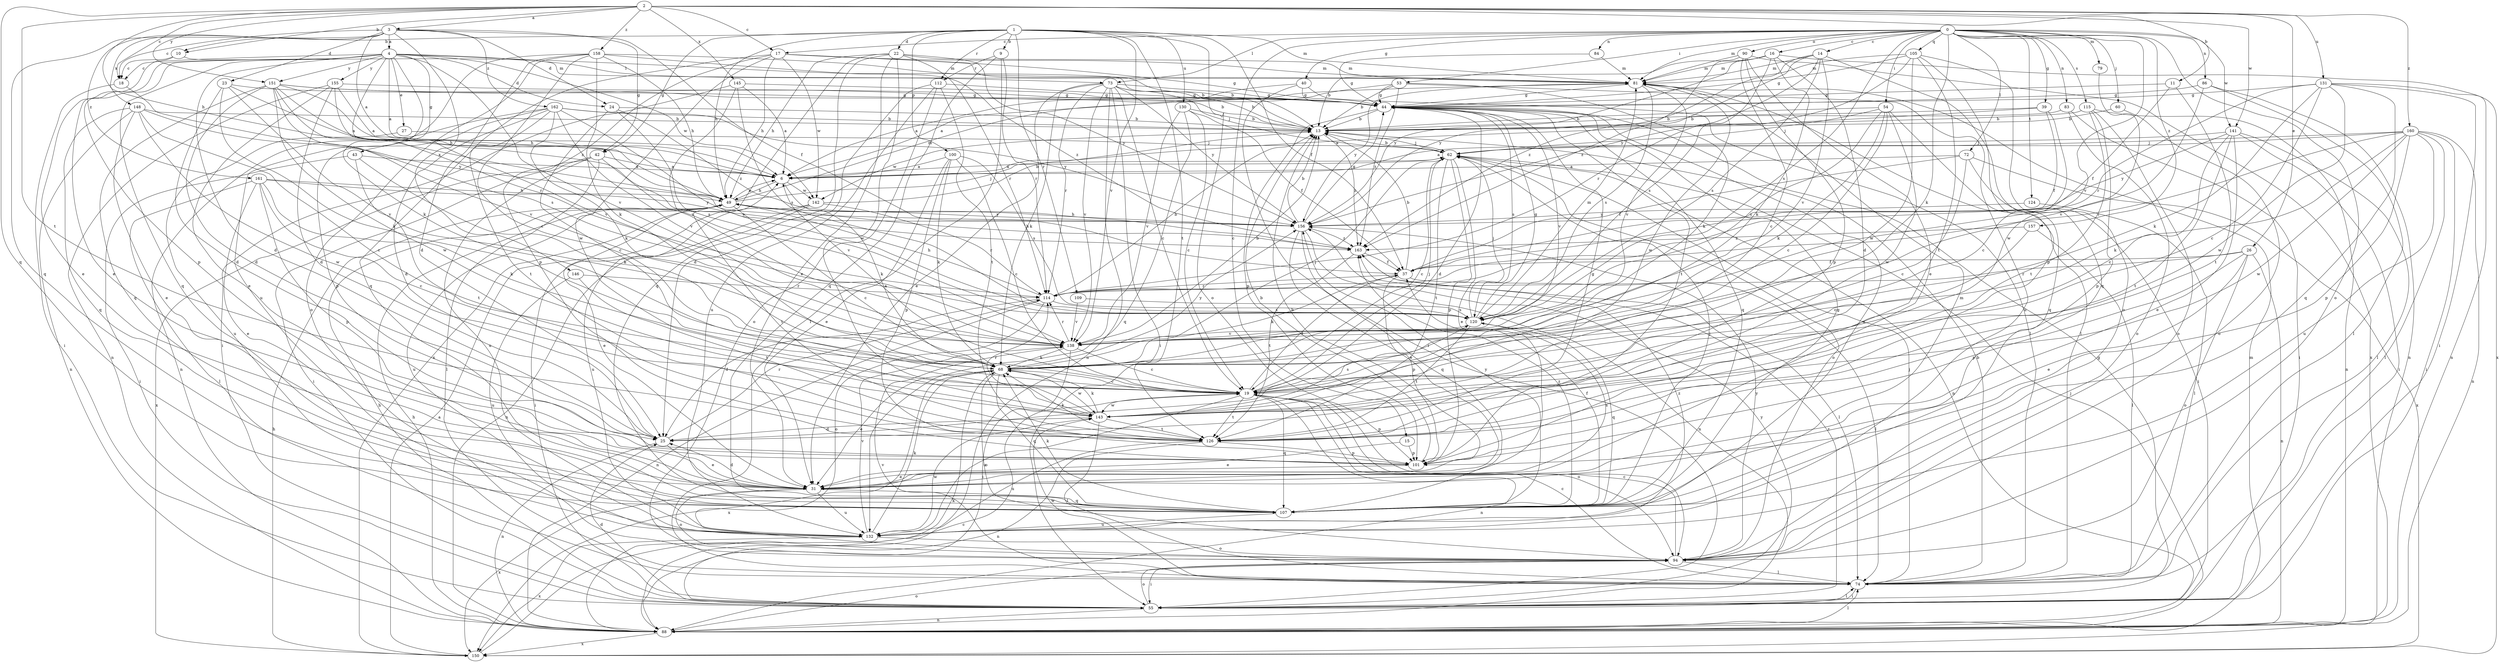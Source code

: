 strict digraph  {
0;
1;
2;
3;
4;
6;
9;
10;
11;
13;
14;
15;
16;
17;
18;
19;
22;
23;
24;
25;
26;
27;
31;
37;
39;
40;
42;
43;
44;
49;
53;
54;
55;
60;
62;
68;
72;
73;
74;
79;
81;
83;
84;
86;
88;
90;
94;
100;
101;
105;
107;
109;
112;
114;
115;
120;
124;
126;
130;
131;
132;
138;
141;
142;
143;
145;
146;
148;
150;
151;
155;
156;
157;
158;
160;
161;
162;
163;
0 -> 14  [label=c];
0 -> 15  [label=c];
0 -> 16  [label=c];
0 -> 17  [label=c];
0 -> 39  [label=g];
0 -> 40  [label=g];
0 -> 53  [label=i];
0 -> 54  [label=i];
0 -> 60  [label=j];
0 -> 68  [label=k];
0 -> 72  [label=l];
0 -> 73  [label=l];
0 -> 79  [label=m];
0 -> 81  [label=m];
0 -> 83  [label=n];
0 -> 84  [label=n];
0 -> 86  [label=n];
0 -> 90  [label=o];
0 -> 94  [label=o];
0 -> 105  [label=q];
0 -> 115  [label=s];
0 -> 120  [label=s];
0 -> 124  [label=t];
0 -> 138  [label=v];
0 -> 141  [label=w];
0 -> 157  [label=z];
1 -> 9  [label=b];
1 -> 10  [label=b];
1 -> 22  [label=d];
1 -> 37  [label=f];
1 -> 42  [label=g];
1 -> 49  [label=h];
1 -> 81  [label=m];
1 -> 94  [label=o];
1 -> 100  [label=p];
1 -> 109  [label=r];
1 -> 112  [label=r];
1 -> 126  [label=t];
1 -> 130  [label=u];
1 -> 138  [label=v];
2 -> 3  [label=a];
2 -> 10  [label=b];
2 -> 11  [label=b];
2 -> 17  [label=c];
2 -> 18  [label=c];
2 -> 26  [label=e];
2 -> 49  [label=h];
2 -> 107  [label=q];
2 -> 126  [label=t];
2 -> 131  [label=u];
2 -> 141  [label=w];
2 -> 145  [label=x];
2 -> 151  [label=y];
2 -> 158  [label=z];
2 -> 160  [label=z];
3 -> 4  [label=a];
3 -> 6  [label=a];
3 -> 18  [label=c];
3 -> 23  [label=d];
3 -> 24  [label=d];
3 -> 37  [label=f];
3 -> 42  [label=g];
3 -> 107  [label=q];
3 -> 146  [label=x];
3 -> 148  [label=x];
3 -> 161  [label=z];
3 -> 162  [label=z];
4 -> 6  [label=a];
4 -> 13  [label=b];
4 -> 18  [label=c];
4 -> 24  [label=d];
4 -> 25  [label=d];
4 -> 27  [label=e];
4 -> 31  [label=e];
4 -> 43  [label=g];
4 -> 68  [label=k];
4 -> 73  [label=l];
4 -> 101  [label=p];
4 -> 107  [label=q];
4 -> 138  [label=v];
4 -> 142  [label=w];
4 -> 151  [label=y];
4 -> 155  [label=y];
4 -> 163  [label=z];
6 -> 49  [label=h];
6 -> 68  [label=k];
6 -> 142  [label=w];
9 -> 74  [label=l];
9 -> 107  [label=q];
9 -> 112  [label=r];
9 -> 114  [label=r];
10 -> 18  [label=c];
10 -> 31  [label=e];
10 -> 81  [label=m];
11 -> 37  [label=f];
11 -> 44  [label=g];
11 -> 126  [label=t];
13 -> 62  [label=j];
13 -> 142  [label=w];
13 -> 163  [label=z];
14 -> 81  [label=m];
14 -> 107  [label=q];
14 -> 114  [label=r];
14 -> 120  [label=s];
14 -> 138  [label=v];
14 -> 156  [label=y];
14 -> 163  [label=z];
15 -> 31  [label=e];
15 -> 101  [label=p];
16 -> 13  [label=b];
16 -> 25  [label=d];
16 -> 68  [label=k];
16 -> 81  [label=m];
16 -> 120  [label=s];
16 -> 150  [label=x];
16 -> 156  [label=y];
17 -> 13  [label=b];
17 -> 44  [label=g];
17 -> 49  [label=h];
17 -> 81  [label=m];
17 -> 101  [label=p];
17 -> 107  [label=q];
17 -> 142  [label=w];
17 -> 143  [label=w];
18 -> 55  [label=i];
18 -> 120  [label=s];
19 -> 6  [label=a];
19 -> 37  [label=f];
19 -> 62  [label=j];
19 -> 88  [label=n];
19 -> 94  [label=o];
19 -> 101  [label=p];
19 -> 107  [label=q];
19 -> 126  [label=t];
19 -> 132  [label=u];
19 -> 143  [label=w];
22 -> 31  [label=e];
22 -> 49  [label=h];
22 -> 81  [label=m];
22 -> 107  [label=q];
22 -> 114  [label=r];
22 -> 143  [label=w];
22 -> 150  [label=x];
22 -> 156  [label=y];
23 -> 6  [label=a];
23 -> 25  [label=d];
23 -> 44  [label=g];
23 -> 68  [label=k];
23 -> 138  [label=v];
24 -> 13  [label=b];
24 -> 19  [label=c];
24 -> 120  [label=s];
24 -> 163  [label=z];
25 -> 31  [label=e];
25 -> 88  [label=n];
25 -> 114  [label=r];
26 -> 31  [label=e];
26 -> 37  [label=f];
26 -> 88  [label=n];
26 -> 94  [label=o];
26 -> 101  [label=p];
26 -> 114  [label=r];
27 -> 62  [label=j];
27 -> 132  [label=u];
31 -> 13  [label=b];
31 -> 25  [label=d];
31 -> 94  [label=o];
31 -> 107  [label=q];
31 -> 120  [label=s];
31 -> 132  [label=u];
31 -> 150  [label=x];
37 -> 13  [label=b];
37 -> 68  [label=k];
37 -> 74  [label=l];
37 -> 101  [label=p];
37 -> 114  [label=r];
39 -> 6  [label=a];
39 -> 13  [label=b];
39 -> 19  [label=c];
39 -> 37  [label=f];
40 -> 6  [label=a];
40 -> 44  [label=g];
40 -> 55  [label=i];
40 -> 74  [label=l];
42 -> 6  [label=a];
42 -> 55  [label=i];
42 -> 74  [label=l];
42 -> 132  [label=u];
42 -> 138  [label=v];
42 -> 150  [label=x];
43 -> 6  [label=a];
43 -> 55  [label=i];
43 -> 68  [label=k];
43 -> 126  [label=t];
44 -> 13  [label=b];
44 -> 25  [label=d];
44 -> 101  [label=p];
44 -> 107  [label=q];
44 -> 120  [label=s];
44 -> 126  [label=t];
44 -> 132  [label=u];
44 -> 138  [label=v];
49 -> 6  [label=a];
49 -> 19  [label=c];
49 -> 31  [label=e];
49 -> 62  [label=j];
49 -> 81  [label=m];
49 -> 126  [label=t];
49 -> 132  [label=u];
49 -> 156  [label=y];
53 -> 6  [label=a];
53 -> 13  [label=b];
53 -> 44  [label=g];
53 -> 68  [label=k];
53 -> 132  [label=u];
53 -> 163  [label=z];
54 -> 13  [label=b];
54 -> 19  [label=c];
54 -> 62  [label=j];
54 -> 68  [label=k];
54 -> 107  [label=q];
54 -> 120  [label=s];
54 -> 143  [label=w];
55 -> 25  [label=d];
55 -> 44  [label=g];
55 -> 49  [label=h];
55 -> 74  [label=l];
55 -> 88  [label=n];
55 -> 94  [label=o];
55 -> 156  [label=y];
55 -> 163  [label=z];
60 -> 13  [label=b];
60 -> 94  [label=o];
62 -> 6  [label=a];
62 -> 13  [label=b];
62 -> 19  [label=c];
62 -> 31  [label=e];
62 -> 88  [label=n];
62 -> 94  [label=o];
62 -> 101  [label=p];
62 -> 126  [label=t];
68 -> 19  [label=c];
68 -> 31  [label=e];
68 -> 62  [label=j];
68 -> 94  [label=o];
68 -> 107  [label=q];
68 -> 143  [label=w];
68 -> 150  [label=x];
68 -> 156  [label=y];
72 -> 6  [label=a];
72 -> 19  [label=c];
72 -> 37  [label=f];
72 -> 55  [label=i];
72 -> 150  [label=x];
73 -> 13  [label=b];
73 -> 19  [label=c];
73 -> 31  [label=e];
73 -> 44  [label=g];
73 -> 55  [label=i];
73 -> 62  [label=j];
73 -> 68  [label=k];
73 -> 88  [label=n];
73 -> 114  [label=r];
73 -> 138  [label=v];
73 -> 156  [label=y];
74 -> 13  [label=b];
74 -> 19  [label=c];
74 -> 55  [label=i];
74 -> 62  [label=j];
74 -> 138  [label=v];
74 -> 143  [label=w];
79 -> 143  [label=w];
81 -> 44  [label=g];
81 -> 74  [label=l];
81 -> 120  [label=s];
81 -> 138  [label=v];
81 -> 143  [label=w];
81 -> 156  [label=y];
83 -> 13  [label=b];
83 -> 55  [label=i];
83 -> 94  [label=o];
84 -> 44  [label=g];
84 -> 81  [label=m];
86 -> 44  [label=g];
86 -> 74  [label=l];
86 -> 88  [label=n];
86 -> 138  [label=v];
88 -> 49  [label=h];
88 -> 62  [label=j];
88 -> 68  [label=k];
88 -> 74  [label=l];
88 -> 81  [label=m];
88 -> 94  [label=o];
88 -> 150  [label=x];
90 -> 19  [label=c];
90 -> 31  [label=e];
90 -> 81  [label=m];
90 -> 101  [label=p];
90 -> 150  [label=x];
90 -> 163  [label=z];
94 -> 19  [label=c];
94 -> 55  [label=i];
94 -> 74  [label=l];
94 -> 156  [label=y];
100 -> 6  [label=a];
100 -> 19  [label=c];
100 -> 31  [label=e];
100 -> 68  [label=k];
100 -> 101  [label=p];
100 -> 120  [label=s];
101 -> 13  [label=b];
101 -> 31  [label=e];
105 -> 44  [label=g];
105 -> 81  [label=m];
105 -> 94  [label=o];
105 -> 101  [label=p];
105 -> 126  [label=t];
105 -> 143  [label=w];
105 -> 156  [label=y];
107 -> 37  [label=f];
107 -> 44  [label=g];
107 -> 62  [label=j];
107 -> 68  [label=k];
107 -> 81  [label=m];
107 -> 132  [label=u];
107 -> 156  [label=y];
107 -> 163  [label=z];
109 -> 120  [label=s];
109 -> 138  [label=v];
112 -> 25  [label=d];
112 -> 44  [label=g];
112 -> 94  [label=o];
112 -> 126  [label=t];
112 -> 132  [label=u];
114 -> 13  [label=b];
114 -> 25  [label=d];
114 -> 49  [label=h];
114 -> 88  [label=n];
114 -> 94  [label=o];
114 -> 120  [label=s];
115 -> 13  [label=b];
115 -> 88  [label=n];
115 -> 94  [label=o];
115 -> 101  [label=p];
115 -> 126  [label=t];
120 -> 44  [label=g];
120 -> 62  [label=j];
120 -> 81  [label=m];
120 -> 107  [label=q];
120 -> 126  [label=t];
120 -> 138  [label=v];
124 -> 74  [label=l];
124 -> 156  [label=y];
126 -> 44  [label=g];
126 -> 68  [label=k];
126 -> 88  [label=n];
126 -> 101  [label=p];
126 -> 132  [label=u];
130 -> 13  [label=b];
130 -> 19  [label=c];
130 -> 37  [label=f];
130 -> 132  [label=q];
130 -> 138  [label=v];
131 -> 19  [label=c];
131 -> 44  [label=g];
131 -> 55  [label=i];
131 -> 68  [label=k];
131 -> 88  [label=n];
131 -> 107  [label=q];
131 -> 114  [label=r];
131 -> 143  [label=w];
132 -> 68  [label=k];
132 -> 94  [label=o];
132 -> 138  [label=v];
132 -> 143  [label=w];
132 -> 150  [label=x];
132 -> 163  [label=z];
138 -> 13  [label=b];
138 -> 19  [label=c];
138 -> 55  [label=i];
138 -> 68  [label=k];
138 -> 114  [label=r];
141 -> 19  [label=c];
141 -> 31  [label=e];
141 -> 55  [label=i];
141 -> 62  [label=j];
141 -> 74  [label=l];
141 -> 126  [label=t];
141 -> 156  [label=y];
142 -> 13  [label=b];
142 -> 55  [label=i];
142 -> 88  [label=n];
142 -> 114  [label=r];
142 -> 132  [label=u];
143 -> 25  [label=d];
143 -> 68  [label=k];
143 -> 74  [label=l];
143 -> 114  [label=r];
143 -> 120  [label=s];
143 -> 126  [label=t];
145 -> 6  [label=a];
145 -> 44  [label=g];
145 -> 55  [label=i];
145 -> 120  [label=s];
145 -> 138  [label=v];
146 -> 114  [label=r];
146 -> 126  [label=t];
146 -> 132  [label=u];
148 -> 13  [label=b];
148 -> 19  [label=c];
148 -> 31  [label=e];
148 -> 88  [label=n];
148 -> 107  [label=q];
148 -> 143  [label=w];
148 -> 156  [label=y];
150 -> 6  [label=a];
150 -> 19  [label=c];
150 -> 49  [label=h];
151 -> 6  [label=a];
151 -> 13  [label=b];
151 -> 25  [label=d];
151 -> 44  [label=g];
151 -> 49  [label=h];
151 -> 107  [label=q];
151 -> 114  [label=r];
151 -> 138  [label=v];
151 -> 143  [label=w];
155 -> 25  [label=d];
155 -> 31  [label=e];
155 -> 44  [label=g];
155 -> 49  [label=h];
155 -> 88  [label=n];
155 -> 138  [label=v];
156 -> 13  [label=b];
156 -> 31  [label=e];
156 -> 44  [label=g];
156 -> 49  [label=h];
156 -> 88  [label=n];
156 -> 107  [label=q];
156 -> 163  [label=z];
157 -> 19  [label=c];
157 -> 74  [label=l];
157 -> 163  [label=z];
158 -> 19  [label=c];
158 -> 25  [label=d];
158 -> 49  [label=h];
158 -> 68  [label=k];
158 -> 81  [label=m];
158 -> 94  [label=o];
158 -> 132  [label=u];
158 -> 163  [label=z];
160 -> 6  [label=a];
160 -> 55  [label=i];
160 -> 62  [label=j];
160 -> 68  [label=k];
160 -> 74  [label=l];
160 -> 88  [label=n];
160 -> 101  [label=p];
160 -> 114  [label=r];
160 -> 132  [label=u];
160 -> 143  [label=w];
161 -> 19  [label=c];
161 -> 31  [label=e];
161 -> 49  [label=h];
161 -> 68  [label=k];
161 -> 74  [label=l];
161 -> 101  [label=p];
161 -> 156  [label=y];
162 -> 13  [label=b];
162 -> 25  [label=d];
162 -> 68  [label=k];
162 -> 88  [label=n];
162 -> 101  [label=p];
162 -> 120  [label=s];
162 -> 126  [label=t];
162 -> 138  [label=v];
162 -> 156  [label=y];
163 -> 37  [label=f];
163 -> 49  [label=h];
163 -> 74  [label=l];
163 -> 126  [label=t];
}
